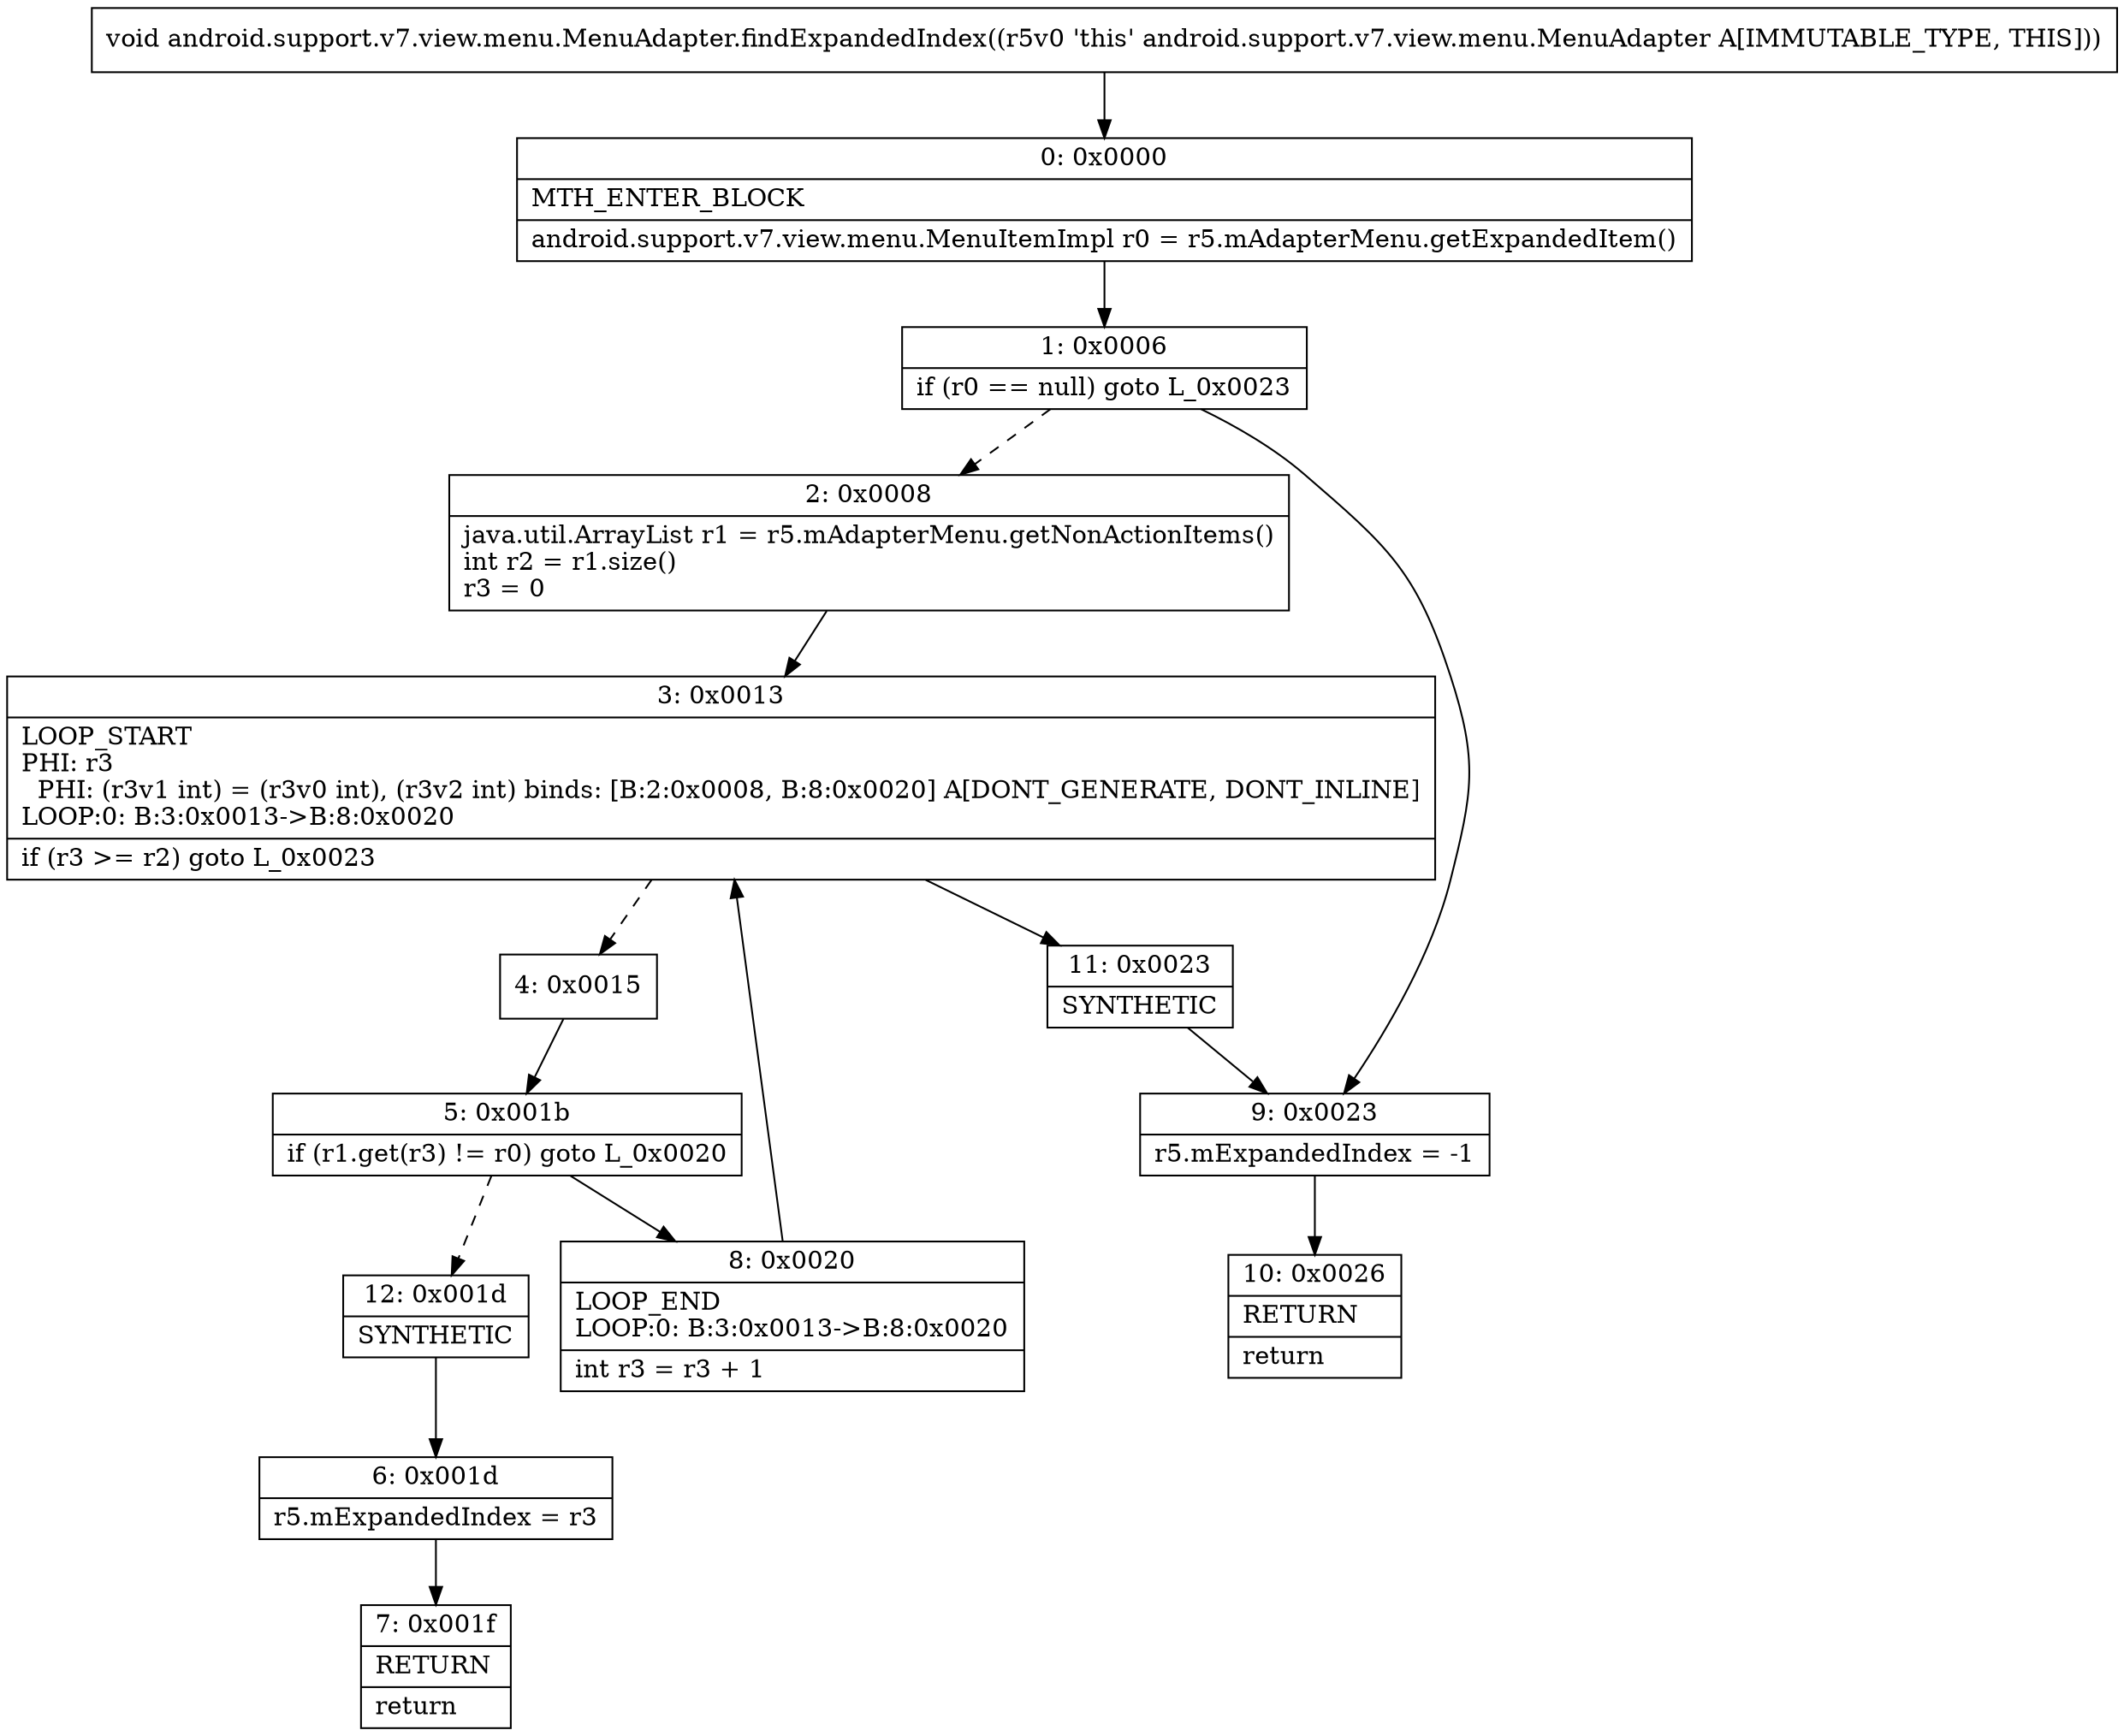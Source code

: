 digraph "CFG forandroid.support.v7.view.menu.MenuAdapter.findExpandedIndex()V" {
Node_0 [shape=record,label="{0\:\ 0x0000|MTH_ENTER_BLOCK\l|android.support.v7.view.menu.MenuItemImpl r0 = r5.mAdapterMenu.getExpandedItem()\l}"];
Node_1 [shape=record,label="{1\:\ 0x0006|if (r0 == null) goto L_0x0023\l}"];
Node_2 [shape=record,label="{2\:\ 0x0008|java.util.ArrayList r1 = r5.mAdapterMenu.getNonActionItems()\lint r2 = r1.size()\lr3 = 0\l}"];
Node_3 [shape=record,label="{3\:\ 0x0013|LOOP_START\lPHI: r3 \l  PHI: (r3v1 int) = (r3v0 int), (r3v2 int) binds: [B:2:0x0008, B:8:0x0020] A[DONT_GENERATE, DONT_INLINE]\lLOOP:0: B:3:0x0013\-\>B:8:0x0020\l|if (r3 \>= r2) goto L_0x0023\l}"];
Node_4 [shape=record,label="{4\:\ 0x0015}"];
Node_5 [shape=record,label="{5\:\ 0x001b|if (r1.get(r3) != r0) goto L_0x0020\l}"];
Node_6 [shape=record,label="{6\:\ 0x001d|r5.mExpandedIndex = r3\l}"];
Node_7 [shape=record,label="{7\:\ 0x001f|RETURN\l|return\l}"];
Node_8 [shape=record,label="{8\:\ 0x0020|LOOP_END\lLOOP:0: B:3:0x0013\-\>B:8:0x0020\l|int r3 = r3 + 1\l}"];
Node_9 [shape=record,label="{9\:\ 0x0023|r5.mExpandedIndex = \-1\l}"];
Node_10 [shape=record,label="{10\:\ 0x0026|RETURN\l|return\l}"];
Node_11 [shape=record,label="{11\:\ 0x0023|SYNTHETIC\l}"];
Node_12 [shape=record,label="{12\:\ 0x001d|SYNTHETIC\l}"];
MethodNode[shape=record,label="{void android.support.v7.view.menu.MenuAdapter.findExpandedIndex((r5v0 'this' android.support.v7.view.menu.MenuAdapter A[IMMUTABLE_TYPE, THIS])) }"];
MethodNode -> Node_0;
Node_0 -> Node_1;
Node_1 -> Node_2[style=dashed];
Node_1 -> Node_9;
Node_2 -> Node_3;
Node_3 -> Node_4[style=dashed];
Node_3 -> Node_11;
Node_4 -> Node_5;
Node_5 -> Node_8;
Node_5 -> Node_12[style=dashed];
Node_6 -> Node_7;
Node_8 -> Node_3;
Node_9 -> Node_10;
Node_11 -> Node_9;
Node_12 -> Node_6;
}

